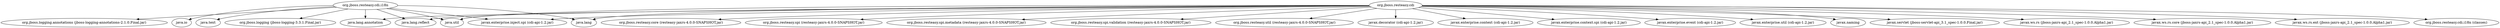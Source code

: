 digraph "classes" {
    // Path: /home/rsearls/j1/Resteasy/resteasy-cdi/target/classes
   "org.jboss.resteasy.cdi"                           -> "java.lang";
   "org.jboss.resteasy.cdi"                           -> "java.lang.annotation";
   "org.jboss.resteasy.cdi"                           -> "java.lang.reflect";
   "org.jboss.resteasy.cdi"                           -> "java.util";
   "org.jboss.resteasy.cdi"                           -> "javax.decorator (cdi-api-1.2.jar)";
   "org.jboss.resteasy.cdi"                           -> "javax.enterprise.context (cdi-api-1.2.jar)";
   "org.jboss.resteasy.cdi"                           -> "javax.enterprise.context.spi (cdi-api-1.2.jar)";
   "org.jboss.resteasy.cdi"                           -> "javax.enterprise.event (cdi-api-1.2.jar)";
   "org.jboss.resteasy.cdi"                           -> "javax.enterprise.inject.spi (cdi-api-1.2.jar)";
   "org.jboss.resteasy.cdi"                           -> "javax.enterprise.util (cdi-api-1.2.jar)";
   "org.jboss.resteasy.cdi"                           -> "javax.naming";
   "org.jboss.resteasy.cdi"                           -> "javax.servlet (jboss-servlet-api_3.1_spec-1.0.0.Final.jar)";
   "org.jboss.resteasy.cdi"                           -> "javax.ws.rs (jboss-jaxrs-api_2.1_spec-1.0.0.Alpha1.jar)";
   "org.jboss.resteasy.cdi"                           -> "javax.ws.rs.core (jboss-jaxrs-api_2.1_spec-1.0.0.Alpha1.jar)";
   "org.jboss.resteasy.cdi"                           -> "javax.ws.rs.ext (jboss-jaxrs-api_2.1_spec-1.0.0.Alpha1.jar)";
   "org.jboss.resteasy.cdi"                           -> "org.jboss.resteasy.cdi.i18n (classes)";
   "org.jboss.resteasy.cdi"                           -> "org.jboss.resteasy.core (resteasy-jaxrs-4.0.0-SNAPSHOT.jar)";
   "org.jboss.resteasy.cdi"                           -> "org.jboss.resteasy.spi (resteasy-jaxrs-4.0.0-SNAPSHOT.jar)";
   "org.jboss.resteasy.cdi"                           -> "org.jboss.resteasy.spi.metadata (resteasy-jaxrs-4.0.0-SNAPSHOT.jar)";
   "org.jboss.resteasy.cdi"                           -> "org.jboss.resteasy.spi.validation (resteasy-jaxrs-4.0.0-SNAPSHOT.jar)";
   "org.jboss.resteasy.cdi"                           -> "org.jboss.resteasy.util (resteasy-jaxrs-4.0.0-SNAPSHOT.jar)";
   "org.jboss.resteasy.cdi.i18n"                      -> "java.io";
   "org.jboss.resteasy.cdi.i18n"                      -> "java.lang";
   "org.jboss.resteasy.cdi.i18n"                      -> "java.lang.annotation";
   "org.jboss.resteasy.cdi.i18n"                      -> "java.lang.reflect";
   "org.jboss.resteasy.cdi.i18n"                      -> "java.text";
   "org.jboss.resteasy.cdi.i18n"                      -> "java.util";
   "org.jboss.resteasy.cdi.i18n"                      -> "javax.enterprise.inject.spi (cdi-api-1.2.jar)";
   "org.jboss.resteasy.cdi.i18n"                      -> "org.jboss.logging (jboss-logging-3.3.1.Final.jar)";
   "org.jboss.resteasy.cdi.i18n"                      -> "org.jboss.logging.annotations (jboss-logging-annotations-2.1.0.Final.jar)";
}
